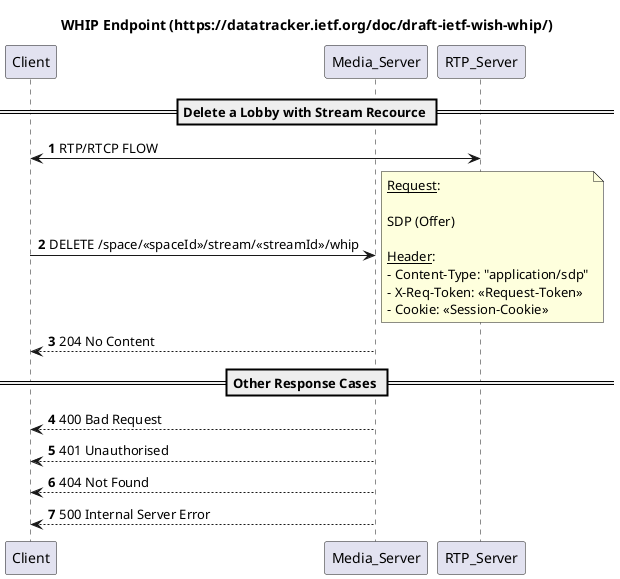 @startuml
'https://plantuml.com/sequence-diagram

'https://plantuml.com/sequence-diagram

title WHIP Endpoint (https://datatracker.ietf.org/doc/draft-ietf-wish-whip/)
participant Client
participant Media_Server
autonumber
== Delete a Lobby with Stream Recource ==
Client <-> RTP_Server: RTP/RTCP FLOW
Client -> Media_Server: DELETE /space/<<spaceId>>/stream/<<streamId>>/whip
note right
__Request__:

SDP (Offer)

__Header__:
- Content-Type: "application/sdp"
- X-Req-Token: <<Request-Token>>
- Cookie: <<Session-Cookie>>
end note

Client <-- Media_Server: 204 No Content

== Other Response Cases ==

Client <-- Media_Server: 400 Bad Request
Client <-- Media_Server: 401 Unauthorised
Client <-- Media_Server: 404 Not Found
Client <-- Media_Server: 500 Internal Server Error
@enduml
